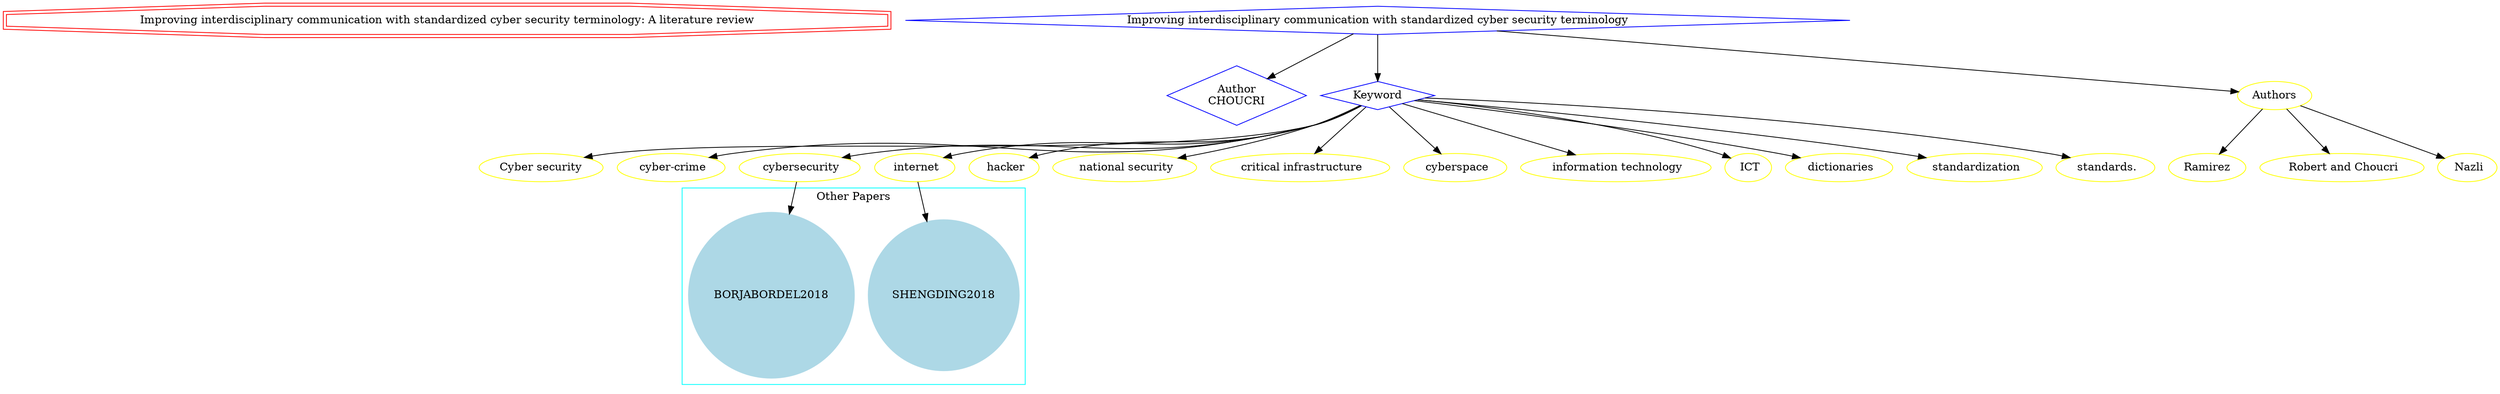 strict digraph mind_map48 {
	node [color=red shape=doubleoctagon]
	"Improving interdisciplinary communication with standardized cyber security terminology: A literature review"
	node [color=blue shape=diamond]
	"Author
CHOUCRI"
	Keyword
	"Improving interdisciplinary communication with standardized cyber security terminology":" A literature review" -> "Author
CHOUCRI"
	"Improving interdisciplinary communication with standardized cyber security terminology":" A literature review" -> Keyword
	node [color=yellow shape=ellipse]
	"Cyber security"
	Keyword -> "Cyber security"
	" cyber-crime"
	Keyword -> " cyber-crime"
	" cybersecurity"
	Keyword -> " cybersecurity"
	" internet"
	Keyword -> " internet"
	" hacker"
	Keyword -> " hacker"
	" national security"
	Keyword -> " national security"
	" critical infrastructure"
	Keyword -> " critical infrastructure"
	" cyberspace"
	Keyword -> " cyberspace"
	" information technology"
	Keyword -> " information technology"
	" ICT"
	Keyword -> " ICT"
	" dictionaries"
	Keyword -> " dictionaries"
	" standardization"
	Keyword -> " standardization"
	" standards."
	Keyword -> " standards."
	subgraph cluster_0 {
		node [style=filled]
		node [color=lightblue shape=circle]
		label="Other Papers"
		color=cyan
		SHENGDING2018
		BORJABORDEL2018
	}
	" cybersecurity" -> BORJABORDEL2018
	" internet" -> SHENGDING2018
	"Improving interdisciplinary communication with standardized cyber security terminology":" A literature review" -> Authors
	Authors -> Ramirez
	Authors -> " Robert and Choucri"
	Authors -> " Nazli"
}
